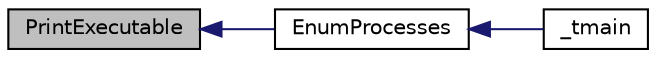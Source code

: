 digraph "PrintExecutable"
{
  edge [fontname="Helvetica",fontsize="10",labelfontname="Helvetica",labelfontsize="10"];
  node [fontname="Helvetica",fontsize="10",shape=record];
  rankdir="LR";
  Node57 [label="PrintExecutable",height=0.2,width=0.4,color="black", fillcolor="grey75", style="filled", fontcolor="black"];
  Node57 -> Node58 [dir="back",color="midnightblue",fontsize="10",style="solid",fontname="Helvetica"];
  Node58 [label="EnumProcesses",height=0.2,width=0.4,color="black", fillcolor="white", style="filled",URL="$info__sec__proj_8cpp.html#ae202b1b535d67f27ea57583cc6ebcb64"];
  Node58 -> Node59 [dir="back",color="midnightblue",fontsize="10",style="solid",fontname="Helvetica"];
  Node59 [label="_tmain",height=0.2,width=0.4,color="black", fillcolor="white", style="filled",URL="$info__sec__proj_8cpp.html#a353674c5af92be7fb389265cde4e5e03"];
}
